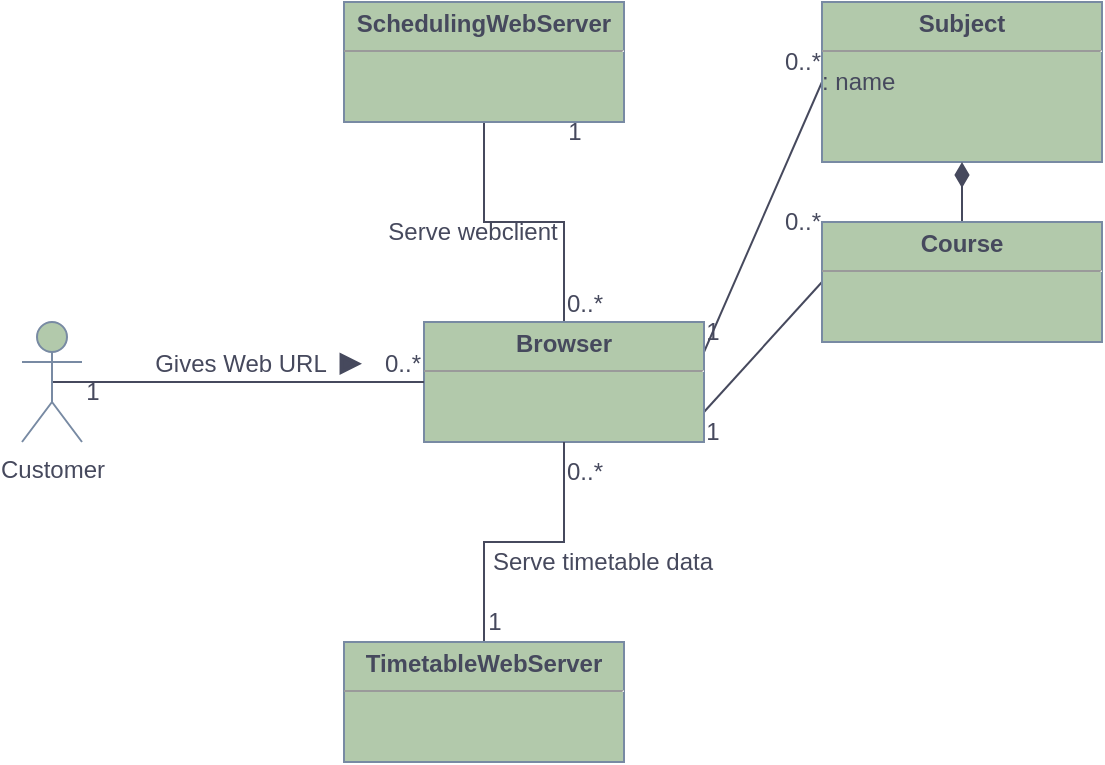 <mxfile version="20.8.11" type="device"><diagram name="Page-1" id="JPfxW0CberS2U4U5HTHe"><mxGraphModel dx="508" dy="519" grid="1" gridSize="10" guides="1" tooltips="1" connect="1" arrows="1" fold="1" page="1" pageScale="1" pageWidth="850" pageHeight="1100" math="0" shadow="0"><root><mxCell id="0"/><mxCell id="1" parent="0"/><mxCell id="_V2nclYPKnhWFUEzTpco-21" style="edgeStyle=orthogonalEdgeStyle;rounded=0;orthogonalLoop=1;jettySize=auto;html=1;entryX=0.5;entryY=1;entryDx=0;entryDy=0;strokeColor=#46495D;strokeWidth=1;fontColor=#46495D;startArrow=none;startFill=0;endArrow=none;endFill=0;fillColor=#B2C9AB;" edge="1" parent="1" source="_V2nclYPKnhWFUEzTpco-2" target="_V2nclYPKnhWFUEzTpco-20"><mxGeometry relative="1" as="geometry"/></mxCell><mxCell id="_V2nclYPKnhWFUEzTpco-33" style="rounded=0;orthogonalLoop=1;jettySize=auto;html=1;exitX=1;exitY=0.25;exitDx=0;exitDy=0;entryX=0;entryY=0.5;entryDx=0;entryDy=0;strokeColor=#46495D;strokeWidth=1;fontColor=#46495D;startArrow=none;startFill=0;endArrow=none;endFill=0;fillColor=#B2C9AB;" edge="1" parent="1" source="_V2nclYPKnhWFUEzTpco-2" target="_V2nclYPKnhWFUEzTpco-31"><mxGeometry relative="1" as="geometry"/></mxCell><mxCell id="_V2nclYPKnhWFUEzTpco-34" style="edgeStyle=none;rounded=0;orthogonalLoop=1;jettySize=auto;html=1;exitX=1;exitY=0.75;exitDx=0;exitDy=0;entryX=0;entryY=0.5;entryDx=0;entryDy=0;strokeColor=#46495D;strokeWidth=1;fontColor=#46495D;startArrow=none;startFill=0;endArrow=none;endFill=0;fillColor=#B2C9AB;" edge="1" parent="1" source="_V2nclYPKnhWFUEzTpco-2" target="_V2nclYPKnhWFUEzTpco-32"><mxGeometry relative="1" as="geometry"/></mxCell><mxCell id="_V2nclYPKnhWFUEzTpco-2" value="&lt;p style=&quot;margin:0px;margin-top:4px;text-align:center;&quot;&gt;&lt;b&gt;Browser&lt;/b&gt;&lt;br&gt;&lt;/p&gt;&lt;hr size=&quot;1&quot;&gt;&lt;div style=&quot;height:2px;&quot;&gt;&lt;/div&gt;" style="verticalAlign=top;align=left;overflow=fill;fontSize=12;fontFamily=Helvetica;html=1;labelBackgroundColor=none;fillColor=#B2C9AB;strokeColor=#788AA3;fontColor=#46495D;" vertex="1" parent="1"><mxGeometry x="481" y="400" width="140" height="60" as="geometry"/></mxCell><mxCell id="_V2nclYPKnhWFUEzTpco-7" style="edgeStyle=orthogonalEdgeStyle;rounded=0;orthogonalLoop=1;jettySize=auto;html=1;entryX=0.5;entryY=1;entryDx=0;entryDy=0;endArrow=none;endFill=0;labelBackgroundColor=none;strokeColor=#46495D;fontColor=default;" edge="1" parent="1" source="_V2nclYPKnhWFUEzTpco-4" target="_V2nclYPKnhWFUEzTpco-2"><mxGeometry relative="1" as="geometry"/></mxCell><mxCell id="_V2nclYPKnhWFUEzTpco-4" value="&lt;p style=&quot;margin:0px;margin-top:4px;text-align:center;&quot;&gt;&lt;b&gt;TimetableWebServer&lt;/b&gt;&lt;br&gt;&lt;/p&gt;&lt;hr size=&quot;1&quot;&gt;&lt;div style=&quot;height:2px;&quot;&gt;&lt;/div&gt;" style="verticalAlign=top;align=left;overflow=fill;fontSize=12;fontFamily=Helvetica;html=1;labelBackgroundColor=none;fillColor=#B2C9AB;strokeColor=#788AA3;fontColor=#46495D;" vertex="1" parent="1"><mxGeometry x="441" y="560" width="140" height="60" as="geometry"/></mxCell><mxCell id="_V2nclYPKnhWFUEzTpco-6" value="0..*" style="text;html=1;align=center;verticalAlign=middle;resizable=0;points=[];autosize=1;strokeColor=none;fillColor=none;labelBackgroundColor=none;fontColor=#46495D;" vertex="1" parent="1"><mxGeometry x="450" y="406" width="40" height="30" as="geometry"/></mxCell><mxCell id="_V2nclYPKnhWFUEzTpco-8" value="1" style="text;html=1;align=center;verticalAlign=middle;resizable=0;points=[];autosize=1;strokeColor=none;fillColor=none;labelBackgroundColor=none;fontColor=#46495D;" vertex="1" parent="1"><mxGeometry x="300" y="420" width="30" height="30" as="geometry"/></mxCell><mxCell id="_V2nclYPKnhWFUEzTpco-9" value="1" style="text;html=1;align=center;verticalAlign=middle;resizable=0;points=[];autosize=1;strokeColor=none;fillColor=none;labelBackgroundColor=none;fontColor=#46495D;" vertex="1" parent="1"><mxGeometry x="501" y="535" width="30" height="30" as="geometry"/></mxCell><mxCell id="_V2nclYPKnhWFUEzTpco-10" value="0..*" style="text;html=1;align=center;verticalAlign=middle;resizable=0;points=[];autosize=1;strokeColor=none;fillColor=none;labelBackgroundColor=none;fontColor=#46495D;" vertex="1" parent="1"><mxGeometry x="541" y="460" width="40" height="30" as="geometry"/></mxCell><mxCell id="_V2nclYPKnhWFUEzTpco-17" style="edgeStyle=orthogonalEdgeStyle;rounded=0;orthogonalLoop=1;jettySize=auto;html=1;strokeColor=#46495D;strokeWidth=2;fontColor=#46495D;startArrow=none;startFill=0;endArrow=block;endFill=1;fillColor=#B2C9AB;" edge="1" parent="1"><mxGeometry relative="1" as="geometry"><mxPoint x="439" y="420.88" as="sourcePoint"/><mxPoint x="450" y="420.88" as="targetPoint"/></mxGeometry></mxCell><mxCell id="_V2nclYPKnhWFUEzTpco-12" value="Gives Web URL" style="text;html=1;align=center;verticalAlign=middle;resizable=0;points=[];autosize=1;strokeColor=none;fillColor=none;labelBackgroundColor=none;fontColor=#46495D;" vertex="1" parent="1"><mxGeometry x="334" y="406" width="110" height="30" as="geometry"/></mxCell><mxCell id="_V2nclYPKnhWFUEzTpco-20" value="&lt;p style=&quot;margin:0px;margin-top:4px;text-align:center;&quot;&gt;&lt;b&gt;SchedulingWebServer&lt;/b&gt;&lt;br&gt;&lt;/p&gt;&lt;hr size=&quot;1&quot;&gt;&lt;div style=&quot;height:2px;&quot;&gt;&lt;/div&gt;" style="verticalAlign=top;align=left;overflow=fill;fontSize=12;fontFamily=Helvetica;html=1;strokeColor=#788AA3;fontColor=#46495D;fillColor=#B2C9AB;" vertex="1" parent="1"><mxGeometry x="441" y="240" width="140" height="60" as="geometry"/></mxCell><mxCell id="_V2nclYPKnhWFUEzTpco-22" value="0..*" style="text;html=1;align=center;verticalAlign=middle;resizable=0;points=[];autosize=1;strokeColor=none;fillColor=none;labelBackgroundColor=none;fontColor=#46495D;" vertex="1" parent="1"><mxGeometry x="541" y="376" width="40" height="30" as="geometry"/></mxCell><mxCell id="_V2nclYPKnhWFUEzTpco-23" value="1" style="text;html=1;align=center;verticalAlign=middle;resizable=0;points=[];autosize=1;strokeColor=none;fillColor=none;labelBackgroundColor=none;fontColor=#46495D;" vertex="1" parent="1"><mxGeometry x="541" y="290" width="30" height="30" as="geometry"/></mxCell><mxCell id="_V2nclYPKnhWFUEzTpco-24" value="Serve timetable data" style="text;html=1;align=center;verticalAlign=middle;resizable=0;points=[];autosize=1;strokeColor=none;fillColor=none;fontColor=#46495D;" vertex="1" parent="1"><mxGeometry x="500" y="505" width="140" height="30" as="geometry"/></mxCell><mxCell id="_V2nclYPKnhWFUEzTpco-27" value="Serve webclient" style="text;html=1;align=center;verticalAlign=middle;resizable=0;points=[];autosize=1;strokeColor=none;fillColor=none;fontColor=#46495D;" vertex="1" parent="1"><mxGeometry x="450" y="340" width="110" height="30" as="geometry"/></mxCell><mxCell id="_V2nclYPKnhWFUEzTpco-30" style="edgeStyle=orthogonalEdgeStyle;rounded=0;orthogonalLoop=1;jettySize=auto;html=1;exitX=0.5;exitY=0.5;exitDx=0;exitDy=0;exitPerimeter=0;strokeColor=#46495D;strokeWidth=1;fontColor=#46495D;startArrow=none;startFill=0;endArrow=none;endFill=0;fillColor=#B2C9AB;" edge="1" parent="1" source="_V2nclYPKnhWFUEzTpco-28" target="_V2nclYPKnhWFUEzTpco-2"><mxGeometry relative="1" as="geometry"/></mxCell><mxCell id="_V2nclYPKnhWFUEzTpco-28" value="Customer" style="shape=umlActor;verticalLabelPosition=bottom;verticalAlign=top;html=1;strokeColor=#788AA3;fontColor=#46495D;fillColor=#B2C9AB;" vertex="1" parent="1"><mxGeometry x="280" y="400" width="30" height="60" as="geometry"/></mxCell><mxCell id="_V2nclYPKnhWFUEzTpco-31" value="&lt;p style=&quot;margin:0px;margin-top:4px;text-align:center;&quot;&gt;&lt;b&gt;Subject&lt;/b&gt;&lt;br&gt;&lt;/p&gt;&lt;hr size=&quot;1&quot;&gt;&lt;div style=&quot;height:2px;&quot;&gt;&lt;br&gt;&lt;/div&gt;&lt;div style=&quot;height:2px;&quot;&gt;: name&lt;br&gt;&lt;br&gt;&lt;/div&gt;" style="verticalAlign=top;align=left;overflow=fill;fontSize=12;fontFamily=Helvetica;html=1;strokeColor=#788AA3;fontColor=#46495D;fillColor=#B2C9AB;" vertex="1" parent="1"><mxGeometry x="680" y="240" width="140" height="80" as="geometry"/></mxCell><mxCell id="_V2nclYPKnhWFUEzTpco-41" style="edgeStyle=none;rounded=0;orthogonalLoop=1;jettySize=auto;html=1;entryX=0.5;entryY=1;entryDx=0;entryDy=0;strokeColor=#46495D;strokeWidth=1;fontColor=#46495D;startArrow=none;startFill=0;endArrow=diamondThin;endFill=1;fillColor=#B2C9AB;endSize=10;" edge="1" parent="1" source="_V2nclYPKnhWFUEzTpco-32" target="_V2nclYPKnhWFUEzTpco-31"><mxGeometry relative="1" as="geometry"/></mxCell><mxCell id="_V2nclYPKnhWFUEzTpco-32" value="&lt;p style=&quot;margin:0px;margin-top:4px;text-align:center;&quot;&gt;&lt;b&gt;Course&lt;/b&gt;&lt;br&gt;&lt;/p&gt;&lt;hr size=&quot;1&quot;&gt;&lt;div style=&quot;height:2px;&quot;&gt;&lt;/div&gt;" style="verticalAlign=top;align=left;overflow=fill;fontSize=12;fontFamily=Helvetica;html=1;strokeColor=#788AA3;fontColor=#46495D;fillColor=#B2C9AB;" vertex="1" parent="1"><mxGeometry x="680" y="350" width="140" height="60" as="geometry"/></mxCell><mxCell id="_V2nclYPKnhWFUEzTpco-36" value="0..*" style="text;html=1;align=center;verticalAlign=middle;resizable=0;points=[];autosize=1;strokeColor=none;fillColor=none;labelBackgroundColor=none;fontColor=#46495D;" vertex="1" parent="1"><mxGeometry x="650" y="335" width="40" height="30" as="geometry"/></mxCell><mxCell id="_V2nclYPKnhWFUEzTpco-37" value="1" style="text;html=1;align=center;verticalAlign=middle;resizable=0;points=[];autosize=1;strokeColor=none;fillColor=none;labelBackgroundColor=none;fontColor=#46495D;" vertex="1" parent="1"><mxGeometry x="610" y="390" width="30" height="30" as="geometry"/></mxCell><mxCell id="_V2nclYPKnhWFUEzTpco-38" value="1" style="text;html=1;align=center;verticalAlign=middle;resizable=0;points=[];autosize=1;strokeColor=none;fillColor=none;labelBackgroundColor=none;fontColor=#46495D;" vertex="1" parent="1"><mxGeometry x="610" y="440" width="30" height="30" as="geometry"/></mxCell><mxCell id="_V2nclYPKnhWFUEzTpco-39" value="0..*" style="text;html=1;align=center;verticalAlign=middle;resizable=0;points=[];autosize=1;strokeColor=none;fillColor=none;labelBackgroundColor=none;fontColor=#46495D;" vertex="1" parent="1"><mxGeometry x="650" y="255" width="40" height="30" as="geometry"/></mxCell></root></mxGraphModel></diagram></mxfile>